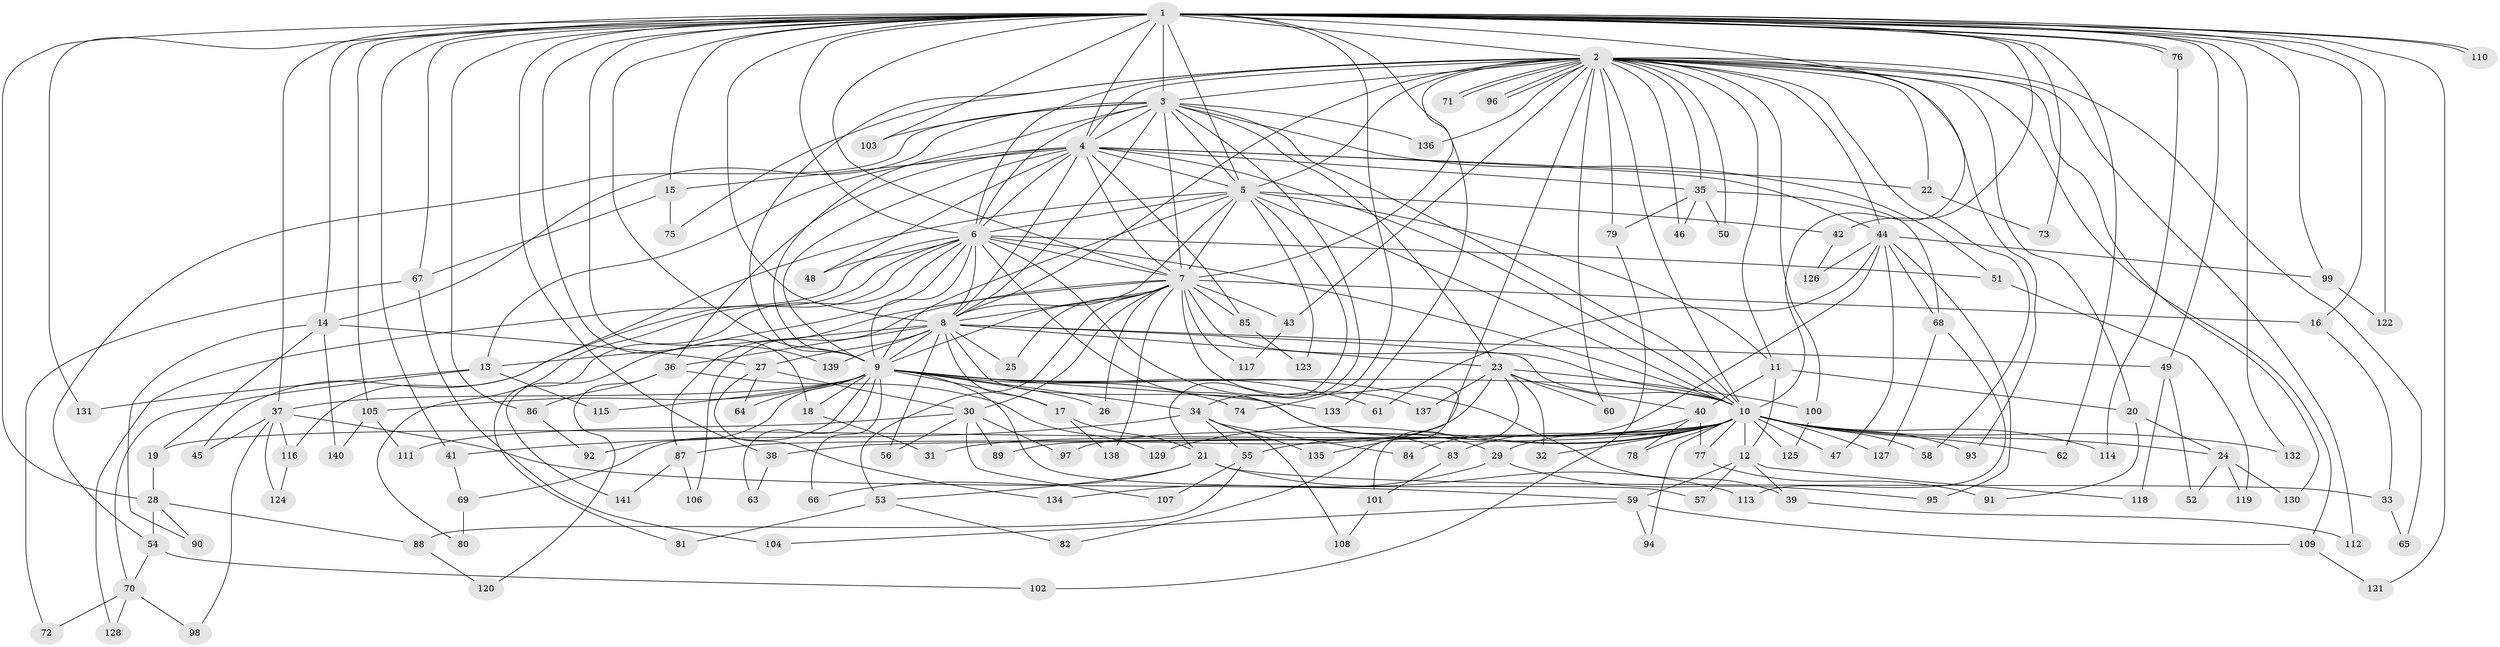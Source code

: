 // coarse degree distribution, {19: 0.011764705882352941, 28: 0.023529411764705882, 6: 0.047058823529411764, 16: 0.011764705882352941, 3: 0.23529411764705882, 2: 0.3058823529411765, 9: 0.023529411764705882, 5: 0.10588235294117647, 15: 0.023529411764705882, 4: 0.12941176470588237, 7: 0.023529411764705882, 29: 0.011764705882352941, 1: 0.03529411764705882, 26: 0.011764705882352941}
// Generated by graph-tools (version 1.1) at 2025/36/03/04/25 23:36:22]
// undirected, 141 vertices, 307 edges
graph export_dot {
  node [color=gray90,style=filled];
  1;
  2;
  3;
  4;
  5;
  6;
  7;
  8;
  9;
  10;
  11;
  12;
  13;
  14;
  15;
  16;
  17;
  18;
  19;
  20;
  21;
  22;
  23;
  24;
  25;
  26;
  27;
  28;
  29;
  30;
  31;
  32;
  33;
  34;
  35;
  36;
  37;
  38;
  39;
  40;
  41;
  42;
  43;
  44;
  45;
  46;
  47;
  48;
  49;
  50;
  51;
  52;
  53;
  54;
  55;
  56;
  57;
  58;
  59;
  60;
  61;
  62;
  63;
  64;
  65;
  66;
  67;
  68;
  69;
  70;
  71;
  72;
  73;
  74;
  75;
  76;
  77;
  78;
  79;
  80;
  81;
  82;
  83;
  84;
  85;
  86;
  87;
  88;
  89;
  90;
  91;
  92;
  93;
  94;
  95;
  96;
  97;
  98;
  99;
  100;
  101;
  102;
  103;
  104;
  105;
  106;
  107;
  108;
  109;
  110;
  111;
  112;
  113;
  114;
  115;
  116;
  117;
  118;
  119;
  120;
  121;
  122;
  123;
  124;
  125;
  126;
  127;
  128;
  129;
  130;
  131;
  132;
  133;
  134;
  135;
  136;
  137;
  138;
  139;
  140;
  141;
  1 -- 2;
  1 -- 3;
  1 -- 4;
  1 -- 5;
  1 -- 6;
  1 -- 7;
  1 -- 8;
  1 -- 9;
  1 -- 10;
  1 -- 14;
  1 -- 15;
  1 -- 16;
  1 -- 18;
  1 -- 28;
  1 -- 37;
  1 -- 38;
  1 -- 41;
  1 -- 42;
  1 -- 49;
  1 -- 62;
  1 -- 67;
  1 -- 73;
  1 -- 74;
  1 -- 76;
  1 -- 76;
  1 -- 86;
  1 -- 99;
  1 -- 103;
  1 -- 105;
  1 -- 110;
  1 -- 110;
  1 -- 121;
  1 -- 122;
  1 -- 131;
  1 -- 132;
  1 -- 133;
  1 -- 139;
  2 -- 3;
  2 -- 4;
  2 -- 5;
  2 -- 6;
  2 -- 7;
  2 -- 8;
  2 -- 9;
  2 -- 10;
  2 -- 11;
  2 -- 20;
  2 -- 22;
  2 -- 35;
  2 -- 43;
  2 -- 44;
  2 -- 46;
  2 -- 50;
  2 -- 58;
  2 -- 60;
  2 -- 65;
  2 -- 71;
  2 -- 71;
  2 -- 75;
  2 -- 79;
  2 -- 93;
  2 -- 96;
  2 -- 96;
  2 -- 100;
  2 -- 109;
  2 -- 112;
  2 -- 130;
  2 -- 135;
  2 -- 136;
  3 -- 4;
  3 -- 5;
  3 -- 6;
  3 -- 7;
  3 -- 8;
  3 -- 9;
  3 -- 10;
  3 -- 14;
  3 -- 23;
  3 -- 34;
  3 -- 51;
  3 -- 54;
  3 -- 103;
  3 -- 136;
  4 -- 5;
  4 -- 6;
  4 -- 7;
  4 -- 8;
  4 -- 9;
  4 -- 10;
  4 -- 13;
  4 -- 15;
  4 -- 22;
  4 -- 35;
  4 -- 36;
  4 -- 44;
  4 -- 48;
  4 -- 85;
  5 -- 6;
  5 -- 7;
  5 -- 8;
  5 -- 9;
  5 -- 10;
  5 -- 11;
  5 -- 21;
  5 -- 42;
  5 -- 116;
  5 -- 123;
  6 -- 7;
  6 -- 8;
  6 -- 9;
  6 -- 10;
  6 -- 45;
  6 -- 48;
  6 -- 51;
  6 -- 80;
  6 -- 81;
  6 -- 83;
  6 -- 128;
  6 -- 137;
  6 -- 141;
  7 -- 8;
  7 -- 9;
  7 -- 10;
  7 -- 16;
  7 -- 25;
  7 -- 26;
  7 -- 30;
  7 -- 43;
  7 -- 53;
  7 -- 82;
  7 -- 85;
  7 -- 87;
  7 -- 106;
  7 -- 117;
  7 -- 138;
  8 -- 9;
  8 -- 10;
  8 -- 13;
  8 -- 17;
  8 -- 23;
  8 -- 25;
  8 -- 27;
  8 -- 29;
  8 -- 36;
  8 -- 49;
  8 -- 56;
  8 -- 139;
  9 -- 10;
  9 -- 17;
  9 -- 18;
  9 -- 26;
  9 -- 34;
  9 -- 37;
  9 -- 39;
  9 -- 57;
  9 -- 61;
  9 -- 63;
  9 -- 64;
  9 -- 66;
  9 -- 69;
  9 -- 74;
  9 -- 92;
  9 -- 105;
  9 -- 115;
  9 -- 133;
  10 -- 12;
  10 -- 19;
  10 -- 24;
  10 -- 29;
  10 -- 31;
  10 -- 32;
  10 -- 38;
  10 -- 47;
  10 -- 55;
  10 -- 58;
  10 -- 62;
  10 -- 77;
  10 -- 78;
  10 -- 87;
  10 -- 93;
  10 -- 94;
  10 -- 97;
  10 -- 114;
  10 -- 125;
  10 -- 127;
  10 -- 129;
  10 -- 132;
  11 -- 12;
  11 -- 20;
  11 -- 40;
  12 -- 39;
  12 -- 57;
  12 -- 59;
  12 -- 118;
  13 -- 70;
  13 -- 115;
  13 -- 131;
  14 -- 19;
  14 -- 27;
  14 -- 90;
  14 -- 140;
  15 -- 67;
  15 -- 75;
  16 -- 33;
  17 -- 21;
  17 -- 138;
  18 -- 31;
  19 -- 28;
  20 -- 24;
  20 -- 91;
  21 -- 33;
  21 -- 53;
  21 -- 66;
  21 -- 113;
  22 -- 73;
  23 -- 32;
  23 -- 40;
  23 -- 60;
  23 -- 89;
  23 -- 100;
  23 -- 101;
  23 -- 137;
  24 -- 52;
  24 -- 119;
  24 -- 130;
  27 -- 30;
  27 -- 64;
  27 -- 134;
  28 -- 54;
  28 -- 88;
  28 -- 90;
  29 -- 95;
  29 -- 134;
  30 -- 56;
  30 -- 89;
  30 -- 97;
  30 -- 107;
  30 -- 111;
  33 -- 65;
  34 -- 41;
  34 -- 55;
  34 -- 84;
  34 -- 108;
  34 -- 135;
  35 -- 46;
  35 -- 50;
  35 -- 68;
  35 -- 79;
  36 -- 86;
  36 -- 120;
  36 -- 129;
  37 -- 45;
  37 -- 59;
  37 -- 98;
  37 -- 116;
  37 -- 124;
  38 -- 63;
  39 -- 112;
  40 -- 77;
  40 -- 78;
  40 -- 83;
  41 -- 69;
  42 -- 126;
  43 -- 117;
  44 -- 47;
  44 -- 61;
  44 -- 68;
  44 -- 84;
  44 -- 95;
  44 -- 99;
  44 -- 126;
  49 -- 52;
  49 -- 118;
  51 -- 119;
  53 -- 81;
  53 -- 82;
  54 -- 70;
  54 -- 102;
  55 -- 88;
  55 -- 107;
  59 -- 94;
  59 -- 104;
  59 -- 109;
  67 -- 72;
  67 -- 104;
  68 -- 113;
  68 -- 127;
  69 -- 80;
  70 -- 72;
  70 -- 98;
  70 -- 128;
  76 -- 114;
  77 -- 91;
  79 -- 102;
  83 -- 101;
  85 -- 123;
  86 -- 92;
  87 -- 106;
  87 -- 141;
  88 -- 120;
  99 -- 122;
  100 -- 125;
  101 -- 108;
  105 -- 111;
  105 -- 140;
  109 -- 121;
  116 -- 124;
}
